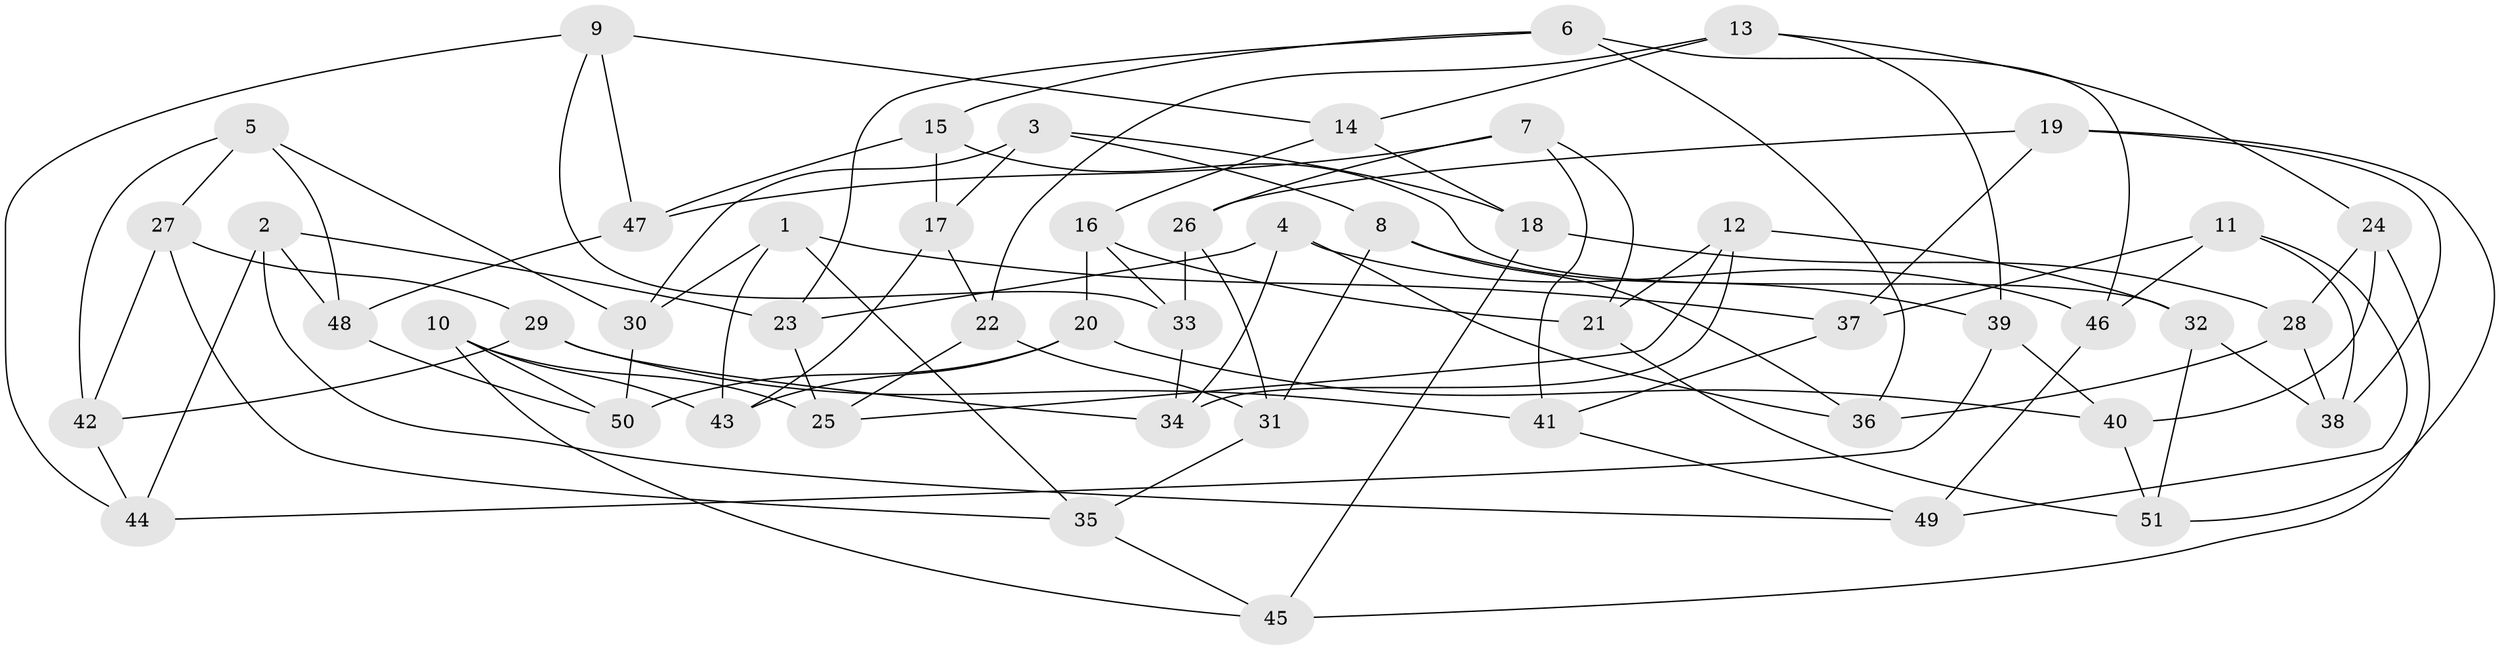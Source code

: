 // Generated by graph-tools (version 1.1) at 2025/37/03/09/25 02:37:57]
// undirected, 51 vertices, 102 edges
graph export_dot {
graph [start="1"]
  node [color=gray90,style=filled];
  1;
  2;
  3;
  4;
  5;
  6;
  7;
  8;
  9;
  10;
  11;
  12;
  13;
  14;
  15;
  16;
  17;
  18;
  19;
  20;
  21;
  22;
  23;
  24;
  25;
  26;
  27;
  28;
  29;
  30;
  31;
  32;
  33;
  34;
  35;
  36;
  37;
  38;
  39;
  40;
  41;
  42;
  43;
  44;
  45;
  46;
  47;
  48;
  49;
  50;
  51;
  1 -- 37;
  1 -- 43;
  1 -- 30;
  1 -- 35;
  2 -- 23;
  2 -- 49;
  2 -- 48;
  2 -- 44;
  3 -- 8;
  3 -- 17;
  3 -- 18;
  3 -- 30;
  4 -- 46;
  4 -- 36;
  4 -- 23;
  4 -- 34;
  5 -- 27;
  5 -- 30;
  5 -- 42;
  5 -- 48;
  6 -- 23;
  6 -- 15;
  6 -- 46;
  6 -- 36;
  7 -- 47;
  7 -- 21;
  7 -- 41;
  7 -- 26;
  8 -- 39;
  8 -- 36;
  8 -- 31;
  9 -- 47;
  9 -- 44;
  9 -- 14;
  9 -- 33;
  10 -- 50;
  10 -- 45;
  10 -- 43;
  10 -- 25;
  11 -- 37;
  11 -- 38;
  11 -- 49;
  11 -- 46;
  12 -- 25;
  12 -- 34;
  12 -- 21;
  12 -- 32;
  13 -- 39;
  13 -- 14;
  13 -- 24;
  13 -- 22;
  14 -- 16;
  14 -- 18;
  15 -- 32;
  15 -- 47;
  15 -- 17;
  16 -- 21;
  16 -- 20;
  16 -- 33;
  17 -- 43;
  17 -- 22;
  18 -- 45;
  18 -- 28;
  19 -- 38;
  19 -- 37;
  19 -- 26;
  19 -- 51;
  20 -- 50;
  20 -- 40;
  20 -- 43;
  21 -- 51;
  22 -- 31;
  22 -- 25;
  23 -- 25;
  24 -- 45;
  24 -- 40;
  24 -- 28;
  26 -- 33;
  26 -- 31;
  27 -- 42;
  27 -- 35;
  27 -- 29;
  28 -- 38;
  28 -- 36;
  29 -- 41;
  29 -- 34;
  29 -- 42;
  30 -- 50;
  31 -- 35;
  32 -- 51;
  32 -- 38;
  33 -- 34;
  35 -- 45;
  37 -- 41;
  39 -- 44;
  39 -- 40;
  40 -- 51;
  41 -- 49;
  42 -- 44;
  46 -- 49;
  47 -- 48;
  48 -- 50;
}
